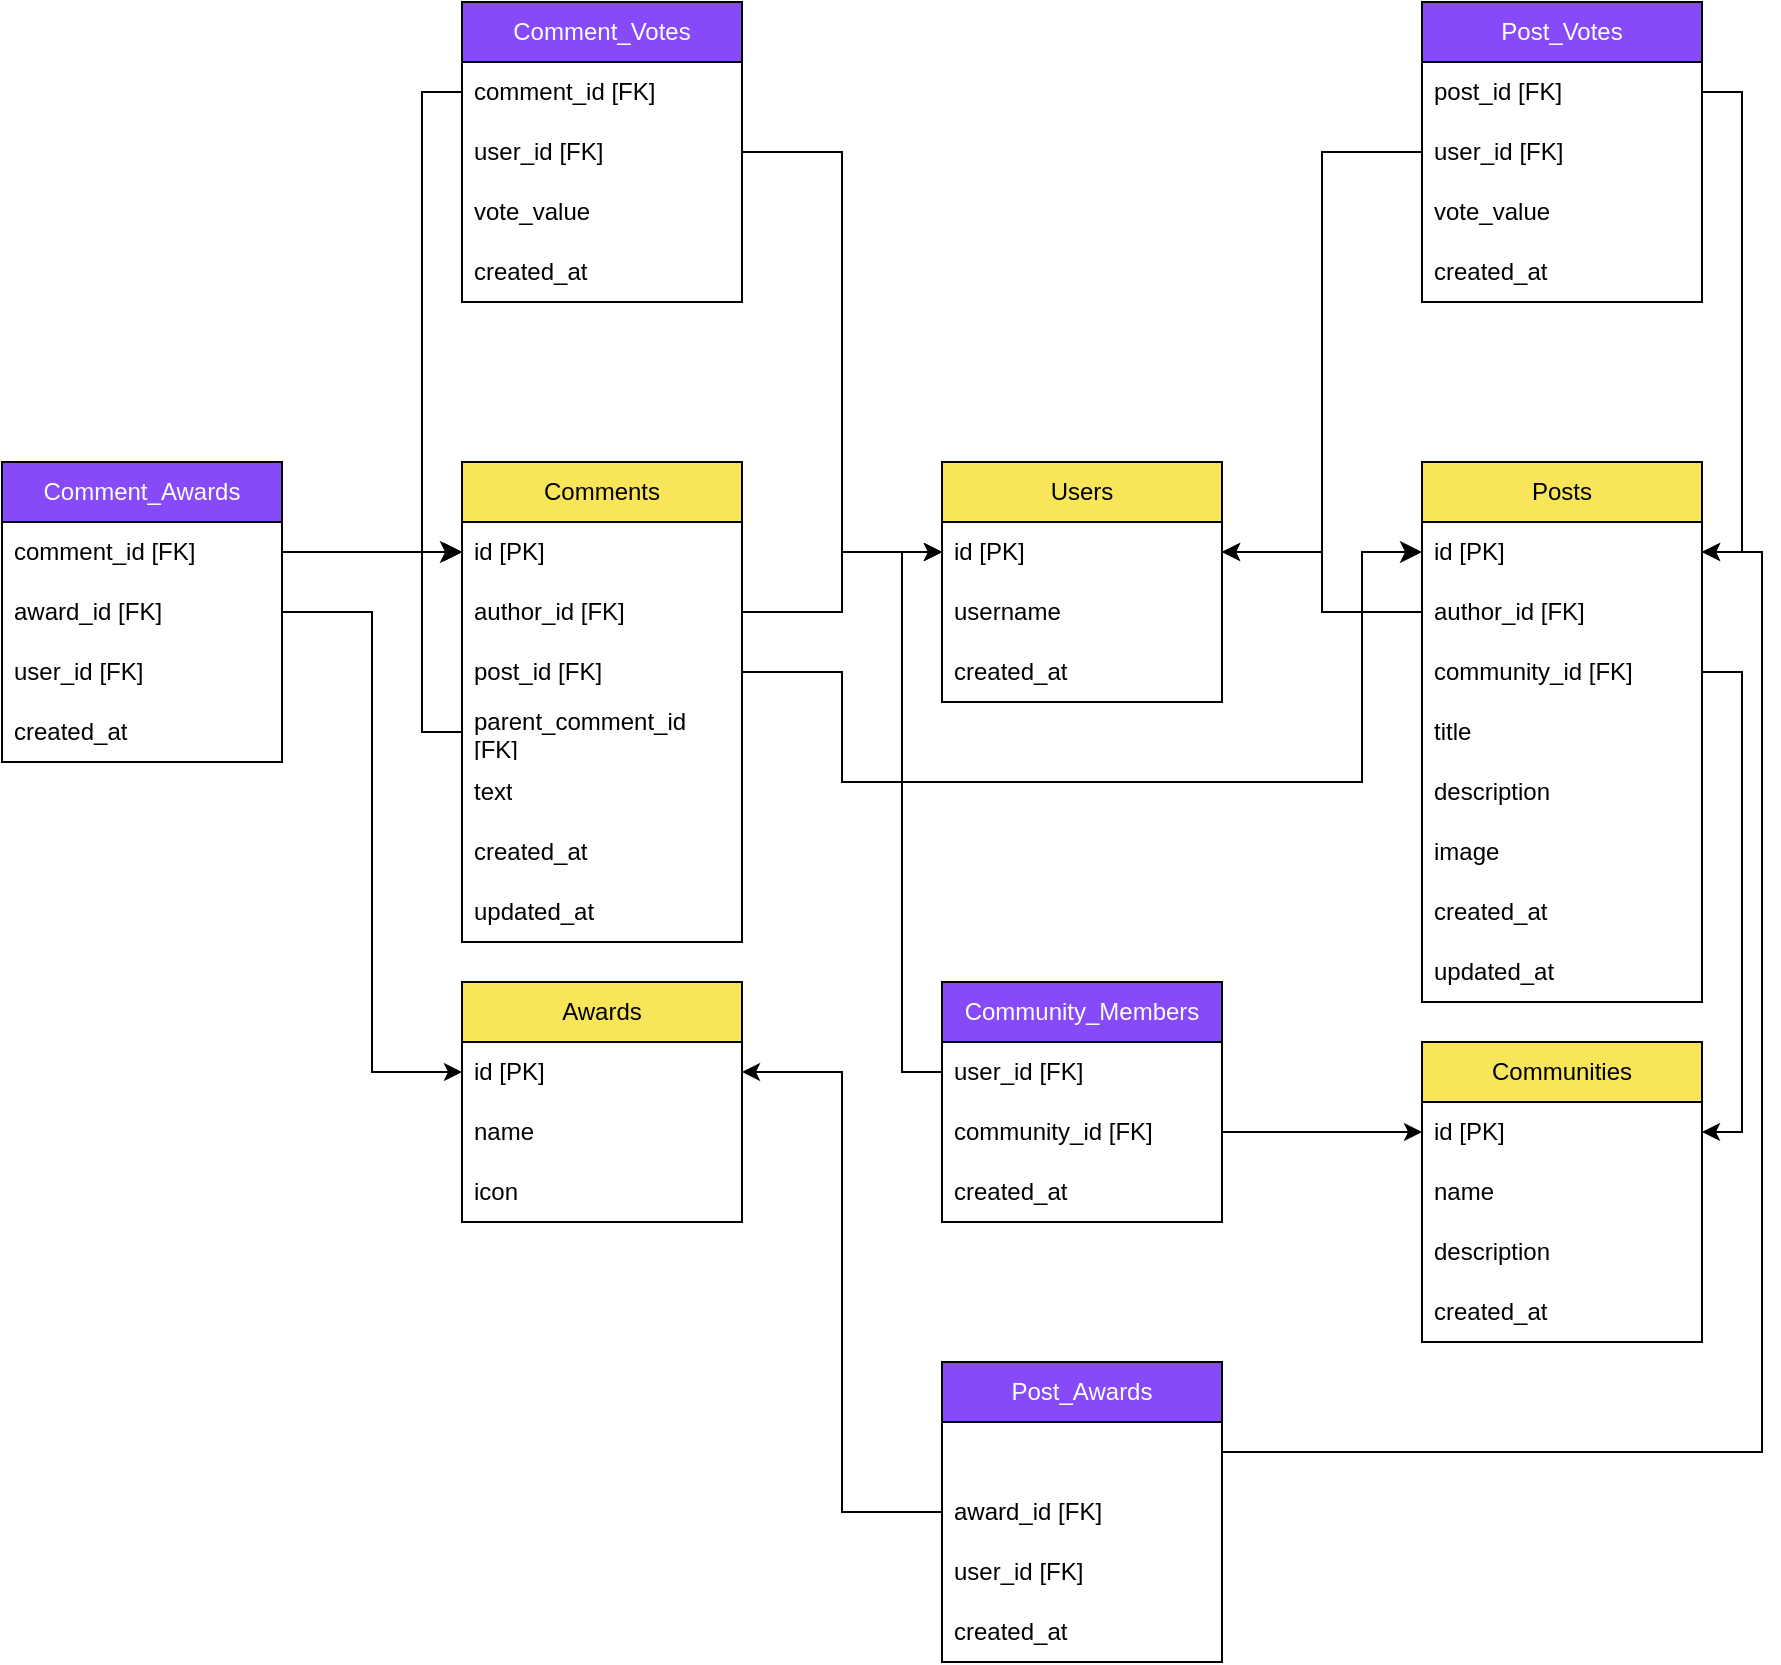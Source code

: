 <mxfile version="27.0.9">
  <diagram name="Stránka-1" id="ZJGKmLbKkF4MvCE6aM4l">
    <mxGraphModel dx="827" dy="1071" grid="1" gridSize="10" guides="1" tooltips="1" connect="1" arrows="1" fold="1" page="1" pageScale="1" pageWidth="827" pageHeight="1169" math="0" shadow="0">
      <root>
        <mxCell id="0" />
        <mxCell id="1" parent="0" />
        <mxCell id="JNBVGSNyKpIU4w1oea6k-1" value="Comments" style="swimlane;fontStyle=0;childLayout=stackLayout;horizontal=1;startSize=30;horizontalStack=0;resizeParent=1;resizeParentMax=0;resizeLast=0;collapsible=1;marginBottom=0;whiteSpace=wrap;html=1;fillColor=light-dark(#f8e559, #F8E559);fontColor=light-dark(#000000,#000000);" parent="1" vertex="1">
          <mxGeometry x="270" y="480" width="140" height="240" as="geometry" />
        </mxCell>
        <mxCell id="JNBVGSNyKpIU4w1oea6k-2" value="id [PK]" style="text;strokeColor=none;fillColor=none;align=left;verticalAlign=middle;spacingLeft=4;spacingRight=4;overflow=hidden;points=[[0,0.5],[1,0.5]];portConstraint=eastwest;rotatable=0;whiteSpace=wrap;html=1;" parent="JNBVGSNyKpIU4w1oea6k-1" vertex="1">
          <mxGeometry y="30" width="140" height="30" as="geometry" />
        </mxCell>
        <mxCell id="JNBVGSNyKpIU4w1oea6k-4" value="author_id [FK]" style="text;strokeColor=none;fillColor=none;align=left;verticalAlign=middle;spacingLeft=4;spacingRight=4;overflow=hidden;points=[[0,0.5],[1,0.5]];portConstraint=eastwest;rotatable=0;whiteSpace=wrap;html=1;" parent="JNBVGSNyKpIU4w1oea6k-1" vertex="1">
          <mxGeometry y="60" width="140" height="30" as="geometry" />
        </mxCell>
        <mxCell id="y9f5LUDogTMYI3LntbtN-1" value="post_id [FK]" style="text;strokeColor=none;fillColor=none;align=left;verticalAlign=middle;spacingLeft=4;spacingRight=4;overflow=hidden;points=[[0,0.5],[1,0.5]];portConstraint=eastwest;rotatable=0;whiteSpace=wrap;html=1;" parent="JNBVGSNyKpIU4w1oea6k-1" vertex="1">
          <mxGeometry y="90" width="140" height="30" as="geometry" />
        </mxCell>
        <mxCell id="y9f5LUDogTMYI3LntbtN-4" style="edgeStyle=orthogonalEdgeStyle;rounded=0;orthogonalLoop=1;jettySize=auto;html=1;exitX=0;exitY=0.5;exitDx=0;exitDy=0;entryX=0;entryY=0.5;entryDx=0;entryDy=0;fontSize=12;startSize=8;endSize=8;" parent="JNBVGSNyKpIU4w1oea6k-1" source="y9f5LUDogTMYI3LntbtN-2" target="JNBVGSNyKpIU4w1oea6k-2" edge="1">
          <mxGeometry relative="1" as="geometry">
            <Array as="points">
              <mxPoint x="-20" y="135" />
              <mxPoint x="-20" y="45" />
            </Array>
          </mxGeometry>
        </mxCell>
        <mxCell id="y9f5LUDogTMYI3LntbtN-2" value="parent_comment_id [FK]" style="text;strokeColor=none;fillColor=none;align=left;verticalAlign=middle;spacingLeft=4;spacingRight=4;overflow=hidden;points=[[0,0.5],[1,0.5]];portConstraint=eastwest;rotatable=0;whiteSpace=wrap;html=1;" parent="JNBVGSNyKpIU4w1oea6k-1" vertex="1">
          <mxGeometry y="120" width="140" height="30" as="geometry" />
        </mxCell>
        <mxCell id="JNBVGSNyKpIU4w1oea6k-3" value="text" style="text;strokeColor=none;fillColor=none;align=left;verticalAlign=middle;spacingLeft=4;spacingRight=4;overflow=hidden;points=[[0,0.5],[1,0.5]];portConstraint=eastwest;rotatable=0;whiteSpace=wrap;html=1;" parent="JNBVGSNyKpIU4w1oea6k-1" vertex="1">
          <mxGeometry y="150" width="140" height="30" as="geometry" />
        </mxCell>
        <mxCell id="3BunNwlHAGv__yE4JTh5-1" value="created_at" style="text;strokeColor=none;fillColor=none;align=left;verticalAlign=middle;spacingLeft=4;spacingRight=4;overflow=hidden;points=[[0,0.5],[1,0.5]];portConstraint=eastwest;rotatable=0;whiteSpace=wrap;html=1;" vertex="1" parent="JNBVGSNyKpIU4w1oea6k-1">
          <mxGeometry y="180" width="140" height="30" as="geometry" />
        </mxCell>
        <mxCell id="3BunNwlHAGv__yE4JTh5-2" value="updated_at" style="text;strokeColor=none;fillColor=none;align=left;verticalAlign=middle;spacingLeft=4;spacingRight=4;overflow=hidden;points=[[0,0.5],[1,0.5]];portConstraint=eastwest;rotatable=0;whiteSpace=wrap;html=1;" vertex="1" parent="JNBVGSNyKpIU4w1oea6k-1">
          <mxGeometry y="210" width="140" height="30" as="geometry" />
        </mxCell>
        <mxCell id="JNBVGSNyKpIU4w1oea6k-5" value="Users" style="swimlane;fontStyle=0;childLayout=stackLayout;horizontal=1;startSize=30;horizontalStack=0;resizeParent=1;resizeParentMax=0;resizeLast=0;collapsible=1;marginBottom=0;whiteSpace=wrap;html=1;fillColor=light-dark(#f8e559, #F8E559);fontColor=light-dark(#000000,#000000);" parent="1" vertex="1">
          <mxGeometry x="510" y="480" width="140" height="120" as="geometry" />
        </mxCell>
        <mxCell id="JNBVGSNyKpIU4w1oea6k-6" value="id [PK]" style="text;strokeColor=none;fillColor=none;align=left;verticalAlign=middle;spacingLeft=4;spacingRight=4;overflow=hidden;points=[[0,0.5],[1,0.5]];portConstraint=eastwest;rotatable=0;whiteSpace=wrap;html=1;" parent="JNBVGSNyKpIU4w1oea6k-5" vertex="1">
          <mxGeometry y="30" width="140" height="30" as="geometry" />
        </mxCell>
        <mxCell id="JNBVGSNyKpIU4w1oea6k-7" value="username" style="text;strokeColor=none;fillColor=none;align=left;verticalAlign=middle;spacingLeft=4;spacingRight=4;overflow=hidden;points=[[0,0.5],[1,0.5]];portConstraint=eastwest;rotatable=0;whiteSpace=wrap;html=1;" parent="JNBVGSNyKpIU4w1oea6k-5" vertex="1">
          <mxGeometry y="60" width="140" height="30" as="geometry" />
        </mxCell>
        <mxCell id="JNBVGSNyKpIU4w1oea6k-8" value="created_at" style="text;strokeColor=none;fillColor=none;align=left;verticalAlign=middle;spacingLeft=4;spacingRight=4;overflow=hidden;points=[[0,0.5],[1,0.5]];portConstraint=eastwest;rotatable=0;whiteSpace=wrap;html=1;" parent="JNBVGSNyKpIU4w1oea6k-5" vertex="1">
          <mxGeometry y="90" width="140" height="30" as="geometry" />
        </mxCell>
        <mxCell id="JNBVGSNyKpIU4w1oea6k-9" value="Posts" style="swimlane;fontStyle=0;childLayout=stackLayout;horizontal=1;startSize=30;horizontalStack=0;resizeParent=1;resizeParentMax=0;resizeLast=0;collapsible=1;marginBottom=0;whiteSpace=wrap;html=1;fillColor=light-dark(#f8e559, #F8E559);fontColor=light-dark(#000000,#000000);" parent="1" vertex="1">
          <mxGeometry x="750" y="480" width="140" height="270" as="geometry" />
        </mxCell>
        <mxCell id="JNBVGSNyKpIU4w1oea6k-41" value="id [PK]" style="text;strokeColor=none;fillColor=none;align=left;verticalAlign=middle;spacingLeft=4;spacingRight=4;overflow=hidden;points=[[0,0.5],[1,0.5]];portConstraint=eastwest;rotatable=0;whiteSpace=wrap;html=1;" parent="JNBVGSNyKpIU4w1oea6k-9" vertex="1">
          <mxGeometry y="30" width="140" height="30" as="geometry" />
        </mxCell>
        <mxCell id="JNBVGSNyKpIU4w1oea6k-10" value="author_id [FK]" style="text;strokeColor=none;fillColor=none;align=left;verticalAlign=middle;spacingLeft=4;spacingRight=4;overflow=hidden;points=[[0,0.5],[1,0.5]];portConstraint=eastwest;rotatable=0;whiteSpace=wrap;html=1;" parent="JNBVGSNyKpIU4w1oea6k-9" vertex="1">
          <mxGeometry y="60" width="140" height="30" as="geometry" />
        </mxCell>
        <mxCell id="JNBVGSNyKpIU4w1oea6k-12" value="community_id [FK]" style="text;strokeColor=none;fillColor=none;align=left;verticalAlign=middle;spacingLeft=4;spacingRight=4;overflow=hidden;points=[[0,0.5],[1,0.5]];portConstraint=eastwest;rotatable=0;whiteSpace=wrap;html=1;" parent="JNBVGSNyKpIU4w1oea6k-9" vertex="1">
          <mxGeometry y="90" width="140" height="30" as="geometry" />
        </mxCell>
        <mxCell id="JNBVGSNyKpIU4w1oea6k-53" value="title" style="text;strokeColor=none;fillColor=none;align=left;verticalAlign=middle;spacingLeft=4;spacingRight=4;overflow=hidden;points=[[0,0.5],[1,0.5]];portConstraint=eastwest;rotatable=0;whiteSpace=wrap;html=1;" parent="JNBVGSNyKpIU4w1oea6k-9" vertex="1">
          <mxGeometry y="120" width="140" height="30" as="geometry" />
        </mxCell>
        <mxCell id="JNBVGSNyKpIU4w1oea6k-52" value="description" style="text;strokeColor=none;fillColor=none;align=left;verticalAlign=middle;spacingLeft=4;spacingRight=4;overflow=hidden;points=[[0,0.5],[1,0.5]];portConstraint=eastwest;rotatable=0;whiteSpace=wrap;html=1;" parent="JNBVGSNyKpIU4w1oea6k-9" vertex="1">
          <mxGeometry y="150" width="140" height="30" as="geometry" />
        </mxCell>
        <mxCell id="JNBVGSNyKpIU4w1oea6k-54" value="image" style="text;strokeColor=none;fillColor=none;align=left;verticalAlign=middle;spacingLeft=4;spacingRight=4;overflow=hidden;points=[[0,0.5],[1,0.5]];portConstraint=eastwest;rotatable=0;whiteSpace=wrap;html=1;" parent="JNBVGSNyKpIU4w1oea6k-9" vertex="1">
          <mxGeometry y="180" width="140" height="30" as="geometry" />
        </mxCell>
        <mxCell id="JNBVGSNyKpIU4w1oea6k-11" value="created_at" style="text;strokeColor=none;fillColor=none;align=left;verticalAlign=middle;spacingLeft=4;spacingRight=4;overflow=hidden;points=[[0,0.5],[1,0.5]];portConstraint=eastwest;rotatable=0;whiteSpace=wrap;html=1;" parent="JNBVGSNyKpIU4w1oea6k-9" vertex="1">
          <mxGeometry y="210" width="140" height="30" as="geometry" />
        </mxCell>
        <mxCell id="3BunNwlHAGv__yE4JTh5-3" value="updated_at" style="text;strokeColor=none;fillColor=none;align=left;verticalAlign=middle;spacingLeft=4;spacingRight=4;overflow=hidden;points=[[0,0.5],[1,0.5]];portConstraint=eastwest;rotatable=0;whiteSpace=wrap;html=1;" vertex="1" parent="JNBVGSNyKpIU4w1oea6k-9">
          <mxGeometry y="240" width="140" height="30" as="geometry" />
        </mxCell>
        <mxCell id="JNBVGSNyKpIU4w1oea6k-13" value="Communities" style="swimlane;fontStyle=0;childLayout=stackLayout;horizontal=1;startSize=30;horizontalStack=0;resizeParent=1;resizeParentMax=0;resizeLast=0;collapsible=1;marginBottom=0;whiteSpace=wrap;html=1;fillColor=light-dark(#f8e559, #F8E559);fontColor=light-dark(#000000,#000000);" parent="1" vertex="1">
          <mxGeometry x="750" y="770" width="140" height="150" as="geometry" />
        </mxCell>
        <mxCell id="JNBVGSNyKpIU4w1oea6k-14" value="id [PK]" style="text;strokeColor=none;fillColor=none;align=left;verticalAlign=middle;spacingLeft=4;spacingRight=4;overflow=hidden;points=[[0,0.5],[1,0.5]];portConstraint=eastwest;rotatable=0;whiteSpace=wrap;html=1;" parent="JNBVGSNyKpIU4w1oea6k-13" vertex="1">
          <mxGeometry y="30" width="140" height="30" as="geometry" />
        </mxCell>
        <mxCell id="JNBVGSNyKpIU4w1oea6k-15" value="name" style="text;strokeColor=none;fillColor=none;align=left;verticalAlign=middle;spacingLeft=4;spacingRight=4;overflow=hidden;points=[[0,0.5],[1,0.5]];portConstraint=eastwest;rotatable=0;whiteSpace=wrap;html=1;" parent="JNBVGSNyKpIU4w1oea6k-13" vertex="1">
          <mxGeometry y="60" width="140" height="30" as="geometry" />
        </mxCell>
        <mxCell id="y9f5LUDogTMYI3LntbtN-7" value="description" style="text;strokeColor=none;fillColor=none;align=left;verticalAlign=middle;spacingLeft=4;spacingRight=4;overflow=hidden;points=[[0,0.5],[1,0.5]];portConstraint=eastwest;rotatable=0;whiteSpace=wrap;html=1;" parent="JNBVGSNyKpIU4w1oea6k-13" vertex="1">
          <mxGeometry y="90" width="140" height="30" as="geometry" />
        </mxCell>
        <mxCell id="JNBVGSNyKpIU4w1oea6k-16" value="created_at" style="text;strokeColor=none;fillColor=none;align=left;verticalAlign=middle;spacingLeft=4;spacingRight=4;overflow=hidden;points=[[0,0.5],[1,0.5]];portConstraint=eastwest;rotatable=0;whiteSpace=wrap;html=1;" parent="JNBVGSNyKpIU4w1oea6k-13" vertex="1">
          <mxGeometry y="120" width="140" height="30" as="geometry" />
        </mxCell>
        <mxCell id="JNBVGSNyKpIU4w1oea6k-17" value="Awards" style="swimlane;fontStyle=0;childLayout=stackLayout;horizontal=1;startSize=30;horizontalStack=0;resizeParent=1;resizeParentMax=0;resizeLast=0;collapsible=1;marginBottom=0;whiteSpace=wrap;html=1;fillColor=light-dark(#f8e559, #F8E559);fontColor=light-dark(#000000,#000000);" parent="1" vertex="1">
          <mxGeometry x="270" y="740" width="140" height="120" as="geometry" />
        </mxCell>
        <mxCell id="JNBVGSNyKpIU4w1oea6k-18" value="id [PK]" style="text;strokeColor=none;fillColor=none;align=left;verticalAlign=middle;spacingLeft=4;spacingRight=4;overflow=hidden;points=[[0,0.5],[1,0.5]];portConstraint=eastwest;rotatable=0;whiteSpace=wrap;html=1;" parent="JNBVGSNyKpIU4w1oea6k-17" vertex="1">
          <mxGeometry y="30" width="140" height="30" as="geometry" />
        </mxCell>
        <mxCell id="JNBVGSNyKpIU4w1oea6k-19" value="name" style="text;strokeColor=none;fillColor=none;align=left;verticalAlign=middle;spacingLeft=4;spacingRight=4;overflow=hidden;points=[[0,0.5],[1,0.5]];portConstraint=eastwest;rotatable=0;whiteSpace=wrap;html=1;" parent="JNBVGSNyKpIU4w1oea6k-17" vertex="1">
          <mxGeometry y="60" width="140" height="30" as="geometry" />
        </mxCell>
        <mxCell id="JNBVGSNyKpIU4w1oea6k-20" value="icon" style="text;strokeColor=none;fillColor=none;align=left;verticalAlign=middle;spacingLeft=4;spacingRight=4;overflow=hidden;points=[[0,0.5],[1,0.5]];portConstraint=eastwest;rotatable=0;whiteSpace=wrap;html=1;" parent="JNBVGSNyKpIU4w1oea6k-17" vertex="1">
          <mxGeometry y="90" width="140" height="30" as="geometry" />
        </mxCell>
        <mxCell id="JNBVGSNyKpIU4w1oea6k-21" value="Comment_Votes" style="swimlane;fontStyle=0;childLayout=stackLayout;horizontal=1;startSize=30;horizontalStack=0;resizeParent=1;resizeParentMax=0;resizeLast=0;collapsible=1;marginBottom=0;whiteSpace=wrap;html=1;fillColor=light-dark(#864af9, #864AF9);fontColor=light-dark(#FFFFFF,#FFFFFF);" parent="1" vertex="1">
          <mxGeometry x="270" y="250" width="140" height="150" as="geometry" />
        </mxCell>
        <mxCell id="JNBVGSNyKpIU4w1oea6k-22" value="comment_id [FK]" style="text;strokeColor=none;fillColor=none;align=left;verticalAlign=middle;spacingLeft=4;spacingRight=4;overflow=hidden;points=[[0,0.5],[1,0.5]];portConstraint=eastwest;rotatable=0;whiteSpace=wrap;html=1;" parent="JNBVGSNyKpIU4w1oea6k-21" vertex="1">
          <mxGeometry y="30" width="140" height="30" as="geometry" />
        </mxCell>
        <mxCell id="JNBVGSNyKpIU4w1oea6k-23" value="user_id [FK]" style="text;strokeColor=none;fillColor=none;align=left;verticalAlign=middle;spacingLeft=4;spacingRight=4;overflow=hidden;points=[[0,0.5],[1,0.5]];portConstraint=eastwest;rotatable=0;whiteSpace=wrap;html=1;" parent="JNBVGSNyKpIU4w1oea6k-21" vertex="1">
          <mxGeometry y="60" width="140" height="30" as="geometry" />
        </mxCell>
        <mxCell id="JNBVGSNyKpIU4w1oea6k-24" value="vote_value" style="text;strokeColor=none;fillColor=none;align=left;verticalAlign=middle;spacingLeft=4;spacingRight=4;overflow=hidden;points=[[0,0.5],[1,0.5]];portConstraint=eastwest;rotatable=0;whiteSpace=wrap;html=1;" parent="JNBVGSNyKpIU4w1oea6k-21" vertex="1">
          <mxGeometry y="90" width="140" height="30" as="geometry" />
        </mxCell>
        <mxCell id="JNBVGSNyKpIU4w1oea6k-45" value="created_at" style="text;strokeColor=none;fillColor=none;align=left;verticalAlign=middle;spacingLeft=4;spacingRight=4;overflow=hidden;points=[[0,0.5],[1,0.5]];portConstraint=eastwest;rotatable=0;whiteSpace=wrap;html=1;" parent="JNBVGSNyKpIU4w1oea6k-21" vertex="1">
          <mxGeometry y="120" width="140" height="30" as="geometry" />
        </mxCell>
        <mxCell id="JNBVGSNyKpIU4w1oea6k-25" value="Post_Votes" style="swimlane;fontStyle=0;childLayout=stackLayout;horizontal=1;startSize=30;horizontalStack=0;resizeParent=1;resizeParentMax=0;resizeLast=0;collapsible=1;marginBottom=0;whiteSpace=wrap;html=1;fillColor=light-dark(#864af9, #864AF9);fontColor=light-dark(#FFFFFF,#FFFFFF);" parent="1" vertex="1">
          <mxGeometry x="750" y="250" width="140" height="150" as="geometry" />
        </mxCell>
        <mxCell id="JNBVGSNyKpIU4w1oea6k-26" value="post_id [FK]" style="text;strokeColor=none;fillColor=none;align=left;verticalAlign=middle;spacingLeft=4;spacingRight=4;overflow=hidden;points=[[0,0.5],[1,0.5]];portConstraint=eastwest;rotatable=0;whiteSpace=wrap;html=1;" parent="JNBVGSNyKpIU4w1oea6k-25" vertex="1">
          <mxGeometry y="30" width="140" height="30" as="geometry" />
        </mxCell>
        <mxCell id="JNBVGSNyKpIU4w1oea6k-27" value="user_id [FK]" style="text;strokeColor=none;fillColor=none;align=left;verticalAlign=middle;spacingLeft=4;spacingRight=4;overflow=hidden;points=[[0,0.5],[1,0.5]];portConstraint=eastwest;rotatable=0;whiteSpace=wrap;html=1;" parent="JNBVGSNyKpIU4w1oea6k-25" vertex="1">
          <mxGeometry y="60" width="140" height="30" as="geometry" />
        </mxCell>
        <mxCell id="JNBVGSNyKpIU4w1oea6k-28" value="vote_value" style="text;strokeColor=none;fillColor=none;align=left;verticalAlign=middle;spacingLeft=4;spacingRight=4;overflow=hidden;points=[[0,0.5],[1,0.5]];portConstraint=eastwest;rotatable=0;whiteSpace=wrap;html=1;" parent="JNBVGSNyKpIU4w1oea6k-25" vertex="1">
          <mxGeometry y="90" width="140" height="30" as="geometry" />
        </mxCell>
        <mxCell id="JNBVGSNyKpIU4w1oea6k-46" value="created_at" style="text;strokeColor=none;fillColor=none;align=left;verticalAlign=middle;spacingLeft=4;spacingRight=4;overflow=hidden;points=[[0,0.5],[1,0.5]];portConstraint=eastwest;rotatable=0;whiteSpace=wrap;html=1;" parent="JNBVGSNyKpIU4w1oea6k-25" vertex="1">
          <mxGeometry y="120" width="140" height="30" as="geometry" />
        </mxCell>
        <mxCell id="JNBVGSNyKpIU4w1oea6k-29" value="Post_Awards" style="swimlane;fontStyle=0;childLayout=stackLayout;horizontal=1;startSize=30;horizontalStack=0;resizeParent=1;resizeParentMax=0;resizeLast=0;collapsible=1;marginBottom=0;whiteSpace=wrap;html=1;fillColor=light-dark(#864af9, #864AF9);fontColor=light-dark(#FFFFFF,#FFFFFF);" parent="1" vertex="1">
          <mxGeometry x="510" y="930" width="140" height="150" as="geometry" />
        </mxCell>
        <mxCell id="JNBVGSNyKpIU4w1oea6k-30" value="post_id [FK]" style="text;strokeColor=none;fillColor=none;align=left;verticalAlign=middle;spacingLeft=4;spacingRight=4;overflow=hidden;points=[[0,0.5],[1,0.5]];portConstraint=eastwest;rotatable=0;whiteSpace=wrap;html=1;fontColor=light-dark(#FFFFFF,#FFFFFF);" parent="JNBVGSNyKpIU4w1oea6k-29" vertex="1">
          <mxGeometry y="30" width="140" height="30" as="geometry" />
        </mxCell>
        <mxCell id="JNBVGSNyKpIU4w1oea6k-31" value="award_id [FK]" style="text;strokeColor=none;fillColor=none;align=left;verticalAlign=middle;spacingLeft=4;spacingRight=4;overflow=hidden;points=[[0,0.5],[1,0.5]];portConstraint=eastwest;rotatable=0;whiteSpace=wrap;html=1;" parent="JNBVGSNyKpIU4w1oea6k-29" vertex="1">
          <mxGeometry y="60" width="140" height="30" as="geometry" />
        </mxCell>
        <mxCell id="y9f5LUDogTMYI3LntbtN-5" value="user_id [FK]" style="text;strokeColor=none;fillColor=none;align=left;verticalAlign=middle;spacingLeft=4;spacingRight=4;overflow=hidden;points=[[0,0.5],[1,0.5]];portConstraint=eastwest;rotatable=0;whiteSpace=wrap;html=1;" parent="JNBVGSNyKpIU4w1oea6k-29" vertex="1">
          <mxGeometry y="90" width="140" height="30" as="geometry" />
        </mxCell>
        <mxCell id="JNBVGSNyKpIU4w1oea6k-32" value="created_at" style="text;strokeColor=none;fillColor=none;align=left;verticalAlign=middle;spacingLeft=4;spacingRight=4;overflow=hidden;points=[[0,0.5],[1,0.5]];portConstraint=eastwest;rotatable=0;whiteSpace=wrap;html=1;" parent="JNBVGSNyKpIU4w1oea6k-29" vertex="1">
          <mxGeometry y="120" width="140" height="30" as="geometry" />
        </mxCell>
        <mxCell id="JNBVGSNyKpIU4w1oea6k-33" value="Community_Members" style="swimlane;fontStyle=0;childLayout=stackLayout;horizontal=1;startSize=30;horizontalStack=0;resizeParent=1;resizeParentMax=0;resizeLast=0;collapsible=1;marginBottom=0;whiteSpace=wrap;html=1;fillColor=light-dark(#864af9, #864AF9);fontColor=light-dark(#FFFFFF,#FFFFFF);" parent="1" vertex="1">
          <mxGeometry x="510" y="740" width="140" height="120" as="geometry" />
        </mxCell>
        <mxCell id="JNBVGSNyKpIU4w1oea6k-34" value="user_id [FK]" style="text;strokeColor=none;fillColor=none;align=left;verticalAlign=middle;spacingLeft=4;spacingRight=4;overflow=hidden;points=[[0,0.5],[1,0.5]];portConstraint=eastwest;rotatable=0;whiteSpace=wrap;html=1;" parent="JNBVGSNyKpIU4w1oea6k-33" vertex="1">
          <mxGeometry y="30" width="140" height="30" as="geometry" />
        </mxCell>
        <mxCell id="JNBVGSNyKpIU4w1oea6k-35" value="community_id [FK]" style="text;strokeColor=none;fillColor=none;align=left;verticalAlign=middle;spacingLeft=4;spacingRight=4;overflow=hidden;points=[[0,0.5],[1,0.5]];portConstraint=eastwest;rotatable=0;whiteSpace=wrap;html=1;" parent="JNBVGSNyKpIU4w1oea6k-33" vertex="1">
          <mxGeometry y="60" width="140" height="30" as="geometry" />
        </mxCell>
        <mxCell id="JNBVGSNyKpIU4w1oea6k-36" value="created_at" style="text;strokeColor=none;fillColor=none;align=left;verticalAlign=middle;spacingLeft=4;spacingRight=4;overflow=hidden;points=[[0,0.5],[1,0.5]];portConstraint=eastwest;rotatable=0;whiteSpace=wrap;html=1;" parent="JNBVGSNyKpIU4w1oea6k-33" vertex="1">
          <mxGeometry y="90" width="140" height="30" as="geometry" />
        </mxCell>
        <mxCell id="JNBVGSNyKpIU4w1oea6k-37" value="Comment_Awards" style="swimlane;fontStyle=0;childLayout=stackLayout;horizontal=1;startSize=30;horizontalStack=0;resizeParent=1;resizeParentMax=0;resizeLast=0;collapsible=1;marginBottom=0;whiteSpace=wrap;html=1;fillColor=light-dark(#864af9, #864AF9);fontColor=light-dark(#FFFFFF,#FFFFFF);" parent="1" vertex="1">
          <mxGeometry x="40" y="480" width="140" height="150" as="geometry" />
        </mxCell>
        <mxCell id="JNBVGSNyKpIU4w1oea6k-49" style="edgeStyle=orthogonalEdgeStyle;rounded=0;orthogonalLoop=1;jettySize=auto;html=1;exitX=1;exitY=0.5;exitDx=0;exitDy=0;" parent="JNBVGSNyKpIU4w1oea6k-37" source="JNBVGSNyKpIU4w1oea6k-38" edge="1">
          <mxGeometry relative="1" as="geometry">
            <mxPoint x="230" y="45" as="targetPoint" />
          </mxGeometry>
        </mxCell>
        <mxCell id="JNBVGSNyKpIU4w1oea6k-38" value="comment_id [FK]" style="text;strokeColor=none;fillColor=none;align=left;verticalAlign=middle;spacingLeft=4;spacingRight=4;overflow=hidden;points=[[0,0.5],[1,0.5]];portConstraint=eastwest;rotatable=0;whiteSpace=wrap;html=1;" parent="JNBVGSNyKpIU4w1oea6k-37" vertex="1">
          <mxGeometry y="30" width="140" height="30" as="geometry" />
        </mxCell>
        <mxCell id="JNBVGSNyKpIU4w1oea6k-39" value="award_id [FK]" style="text;strokeColor=none;fillColor=none;align=left;verticalAlign=middle;spacingLeft=4;spacingRight=4;overflow=hidden;points=[[0,0.5],[1,0.5]];portConstraint=eastwest;rotatable=0;whiteSpace=wrap;html=1;" parent="JNBVGSNyKpIU4w1oea6k-37" vertex="1">
          <mxGeometry y="60" width="140" height="30" as="geometry" />
        </mxCell>
        <mxCell id="y9f5LUDogTMYI3LntbtN-6" value="user_id [FK]" style="text;strokeColor=none;fillColor=none;align=left;verticalAlign=middle;spacingLeft=4;spacingRight=4;overflow=hidden;points=[[0,0.5],[1,0.5]];portConstraint=eastwest;rotatable=0;whiteSpace=wrap;html=1;" parent="JNBVGSNyKpIU4w1oea6k-37" vertex="1">
          <mxGeometry y="90" width="140" height="30" as="geometry" />
        </mxCell>
        <mxCell id="JNBVGSNyKpIU4w1oea6k-40" value="created_at" style="text;strokeColor=none;fillColor=none;align=left;verticalAlign=middle;spacingLeft=4;spacingRight=4;overflow=hidden;points=[[0,0.5],[1,0.5]];portConstraint=eastwest;rotatable=0;whiteSpace=wrap;html=1;" parent="JNBVGSNyKpIU4w1oea6k-37" vertex="1">
          <mxGeometry y="120" width="140" height="30" as="geometry" />
        </mxCell>
        <mxCell id="JNBVGSNyKpIU4w1oea6k-42" style="edgeStyle=orthogonalEdgeStyle;rounded=0;orthogonalLoop=1;jettySize=auto;html=1;exitX=1;exitY=0.5;exitDx=0;exitDy=0;entryX=1;entryY=0.5;entryDx=0;entryDy=0;" parent="1" source="JNBVGSNyKpIU4w1oea6k-12" target="JNBVGSNyKpIU4w1oea6k-14" edge="1">
          <mxGeometry relative="1" as="geometry" />
        </mxCell>
        <mxCell id="JNBVGSNyKpIU4w1oea6k-43" style="edgeStyle=orthogonalEdgeStyle;rounded=0;orthogonalLoop=1;jettySize=auto;html=1;exitX=0;exitY=0.5;exitDx=0;exitDy=0;entryX=1;entryY=0.5;entryDx=0;entryDy=0;" parent="1" source="JNBVGSNyKpIU4w1oea6k-10" target="JNBVGSNyKpIU4w1oea6k-6" edge="1">
          <mxGeometry relative="1" as="geometry" />
        </mxCell>
        <mxCell id="JNBVGSNyKpIU4w1oea6k-44" style="edgeStyle=orthogonalEdgeStyle;rounded=0;orthogonalLoop=1;jettySize=auto;html=1;exitX=1;exitY=0.5;exitDx=0;exitDy=0;entryX=0;entryY=0.5;entryDx=0;entryDy=0;" parent="1" source="JNBVGSNyKpIU4w1oea6k-4" target="JNBVGSNyKpIU4w1oea6k-6" edge="1">
          <mxGeometry relative="1" as="geometry" />
        </mxCell>
        <mxCell id="JNBVGSNyKpIU4w1oea6k-47" style="edgeStyle=orthogonalEdgeStyle;rounded=0;orthogonalLoop=1;jettySize=auto;html=1;exitX=1;exitY=0.5;exitDx=0;exitDy=0;entryX=1;entryY=0.5;entryDx=0;entryDy=0;" parent="1" source="JNBVGSNyKpIU4w1oea6k-26" target="JNBVGSNyKpIU4w1oea6k-41" edge="1">
          <mxGeometry relative="1" as="geometry" />
        </mxCell>
        <mxCell id="JNBVGSNyKpIU4w1oea6k-48" style="edgeStyle=orthogonalEdgeStyle;rounded=0;orthogonalLoop=1;jettySize=auto;html=1;exitX=0;exitY=0.5;exitDx=0;exitDy=0;entryX=0;entryY=0.5;entryDx=0;entryDy=0;" parent="1" source="JNBVGSNyKpIU4w1oea6k-22" target="JNBVGSNyKpIU4w1oea6k-2" edge="1">
          <mxGeometry relative="1" as="geometry" />
        </mxCell>
        <mxCell id="JNBVGSNyKpIU4w1oea6k-50" style="edgeStyle=orthogonalEdgeStyle;rounded=0;orthogonalLoop=1;jettySize=auto;html=1;exitX=0;exitY=0.5;exitDx=0;exitDy=0;entryX=1;entryY=0.5;entryDx=0;entryDy=0;" parent="1" source="JNBVGSNyKpIU4w1oea6k-27" target="JNBVGSNyKpIU4w1oea6k-6" edge="1">
          <mxGeometry relative="1" as="geometry" />
        </mxCell>
        <mxCell id="JNBVGSNyKpIU4w1oea6k-51" style="edgeStyle=orthogonalEdgeStyle;rounded=0;orthogonalLoop=1;jettySize=auto;html=1;exitX=1;exitY=0.5;exitDx=0;exitDy=0;entryX=0;entryY=0.5;entryDx=0;entryDy=0;" parent="1" source="JNBVGSNyKpIU4w1oea6k-23" target="JNBVGSNyKpIU4w1oea6k-6" edge="1">
          <mxGeometry relative="1" as="geometry" />
        </mxCell>
        <mxCell id="JNBVGSNyKpIU4w1oea6k-55" style="edgeStyle=orthogonalEdgeStyle;rounded=0;orthogonalLoop=1;jettySize=auto;html=1;exitX=1;exitY=0.5;exitDx=0;exitDy=0;entryX=0;entryY=0.5;entryDx=0;entryDy=0;" parent="1" source="JNBVGSNyKpIU4w1oea6k-39" target="JNBVGSNyKpIU4w1oea6k-18" edge="1">
          <mxGeometry relative="1" as="geometry" />
        </mxCell>
        <mxCell id="JNBVGSNyKpIU4w1oea6k-57" style="edgeStyle=orthogonalEdgeStyle;rounded=0;orthogonalLoop=1;jettySize=auto;html=1;exitX=0;exitY=0.5;exitDx=0;exitDy=0;entryX=0;entryY=0.5;entryDx=0;entryDy=0;" parent="1" source="JNBVGSNyKpIU4w1oea6k-34" target="JNBVGSNyKpIU4w1oea6k-6" edge="1">
          <mxGeometry relative="1" as="geometry" />
        </mxCell>
        <mxCell id="JNBVGSNyKpIU4w1oea6k-59" style="edgeStyle=orthogonalEdgeStyle;rounded=0;orthogonalLoop=1;jettySize=auto;html=1;exitX=0;exitY=0.5;exitDx=0;exitDy=0;entryX=1;entryY=0.5;entryDx=0;entryDy=0;" parent="1" source="JNBVGSNyKpIU4w1oea6k-31" target="JNBVGSNyKpIU4w1oea6k-18" edge="1">
          <mxGeometry relative="1" as="geometry" />
        </mxCell>
        <mxCell id="JNBVGSNyKpIU4w1oea6k-60" style="edgeStyle=orthogonalEdgeStyle;rounded=0;orthogonalLoop=1;jettySize=auto;html=1;exitX=1;exitY=0.5;exitDx=0;exitDy=0;entryX=1;entryY=0.5;entryDx=0;entryDy=0;" parent="1" source="JNBVGSNyKpIU4w1oea6k-30" target="JNBVGSNyKpIU4w1oea6k-41" edge="1">
          <mxGeometry relative="1" as="geometry">
            <Array as="points">
              <mxPoint x="920" y="975" />
              <mxPoint x="920" y="525" />
            </Array>
          </mxGeometry>
        </mxCell>
        <mxCell id="JNBVGSNyKpIU4w1oea6k-61" style="edgeStyle=orthogonalEdgeStyle;rounded=0;orthogonalLoop=1;jettySize=auto;html=1;exitX=1;exitY=0.5;exitDx=0;exitDy=0;entryX=0;entryY=0.5;entryDx=0;entryDy=0;" parent="1" source="JNBVGSNyKpIU4w1oea6k-35" target="JNBVGSNyKpIU4w1oea6k-14" edge="1">
          <mxGeometry relative="1" as="geometry" />
        </mxCell>
        <mxCell id="y9f5LUDogTMYI3LntbtN-3" style="edgeStyle=orthogonalEdgeStyle;rounded=0;orthogonalLoop=1;jettySize=auto;html=1;exitX=1;exitY=0.5;exitDx=0;exitDy=0;entryX=0;entryY=0.5;entryDx=0;entryDy=0;fontSize=12;startSize=8;endSize=8;" parent="1" source="y9f5LUDogTMYI3LntbtN-1" target="JNBVGSNyKpIU4w1oea6k-41" edge="1">
          <mxGeometry relative="1" as="geometry">
            <Array as="points">
              <mxPoint x="460" y="585" />
              <mxPoint x="460" y="640" />
              <mxPoint x="720" y="640" />
              <mxPoint x="720" y="525" />
            </Array>
          </mxGeometry>
        </mxCell>
      </root>
    </mxGraphModel>
  </diagram>
</mxfile>
